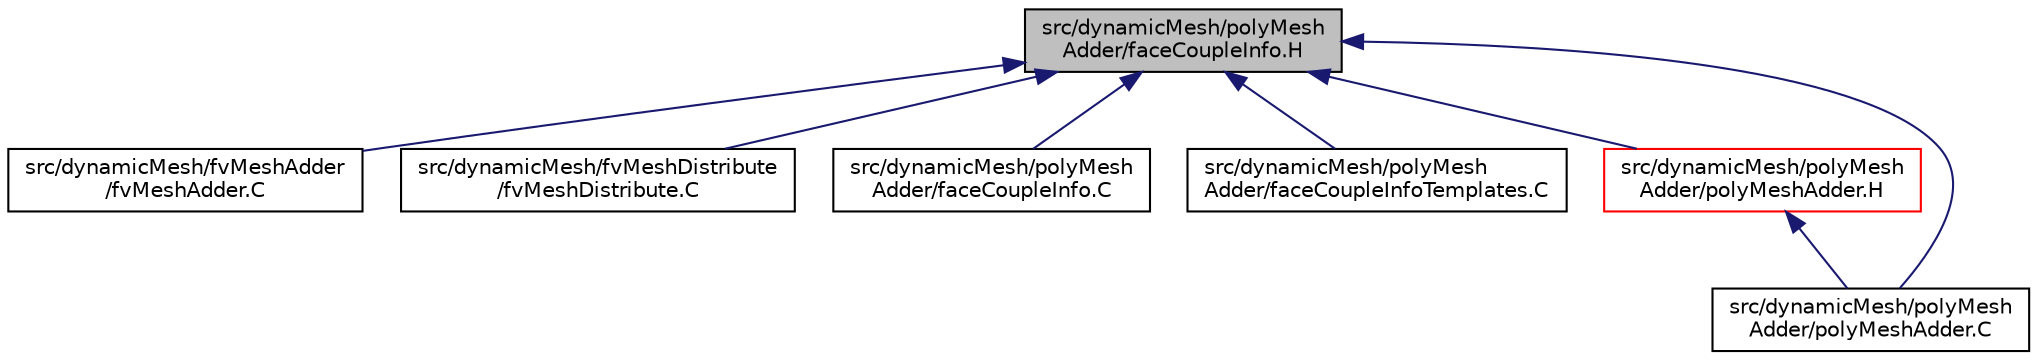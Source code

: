digraph "src/dynamicMesh/polyMeshAdder/faceCoupleInfo.H"
{
  bgcolor="transparent";
  edge [fontname="Helvetica",fontsize="10",labelfontname="Helvetica",labelfontsize="10"];
  node [fontname="Helvetica",fontsize="10",shape=record];
  Node169 [label="src/dynamicMesh/polyMesh\lAdder/faceCoupleInfo.H",height=0.2,width=0.4,color="black", fillcolor="grey75", style="filled", fontcolor="black"];
  Node169 -> Node170 [dir="back",color="midnightblue",fontsize="10",style="solid",fontname="Helvetica"];
  Node170 [label="src/dynamicMesh/fvMeshAdder\l/fvMeshAdder.C",height=0.2,width=0.4,color="black",URL="$a00407.html"];
  Node169 -> Node171 [dir="back",color="midnightblue",fontsize="10",style="solid",fontname="Helvetica"];
  Node171 [label="src/dynamicMesh/fvMeshDistribute\l/fvMeshDistribute.C",height=0.2,width=0.4,color="black",URL="$a00416.html"];
  Node169 -> Node172 [dir="back",color="midnightblue",fontsize="10",style="solid",fontname="Helvetica"];
  Node172 [label="src/dynamicMesh/polyMesh\lAdder/faceCoupleInfo.C",height=0.2,width=0.4,color="black",URL="$a00665.html"];
  Node169 -> Node173 [dir="back",color="midnightblue",fontsize="10",style="solid",fontname="Helvetica"];
  Node173 [label="src/dynamicMesh/polyMesh\lAdder/faceCoupleInfoTemplates.C",height=0.2,width=0.4,color="black",URL="$a00671.html"];
  Node169 -> Node174 [dir="back",color="midnightblue",fontsize="10",style="solid",fontname="Helvetica"];
  Node174 [label="src/dynamicMesh/polyMesh\lAdder/polyMeshAdder.H",height=0.2,width=0.4,color="red",URL="$a00677.html"];
  Node174 -> Node176 [dir="back",color="midnightblue",fontsize="10",style="solid",fontname="Helvetica"];
  Node176 [label="src/dynamicMesh/polyMesh\lAdder/polyMeshAdder.C",height=0.2,width=0.4,color="black",URL="$a00674.html"];
  Node169 -> Node176 [dir="back",color="midnightblue",fontsize="10",style="solid",fontname="Helvetica"];
}

